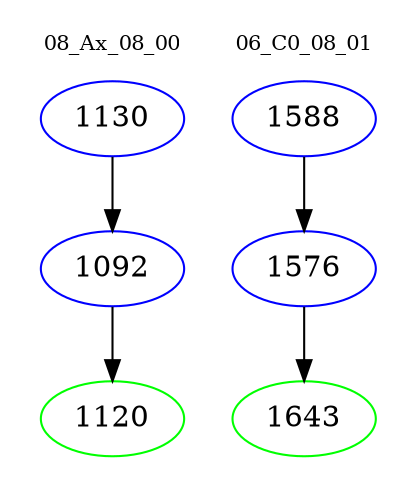 digraph{
subgraph cluster_0 {
color = white
label = "08_Ax_08_00";
fontsize=10;
T0_1130 [label="1130", color="blue"]
T0_1130 -> T0_1092 [color="black"]
T0_1092 [label="1092", color="blue"]
T0_1092 -> T0_1120 [color="black"]
T0_1120 [label="1120", color="green"]
}
subgraph cluster_1 {
color = white
label = "06_C0_08_01";
fontsize=10;
T1_1588 [label="1588", color="blue"]
T1_1588 -> T1_1576 [color="black"]
T1_1576 [label="1576", color="blue"]
T1_1576 -> T1_1643 [color="black"]
T1_1643 [label="1643", color="green"]
}
}

